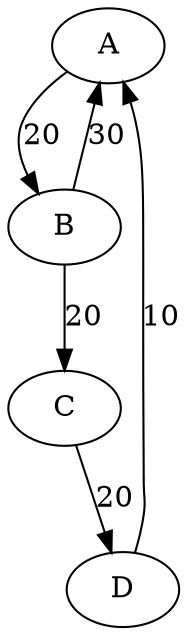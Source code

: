 digraph track {
  A -> B [label="20"];
  B -> A [label="30"];
  B -> C [label="20"];
  C -> D [label="20"];
  D -> A [label="10"];
}
